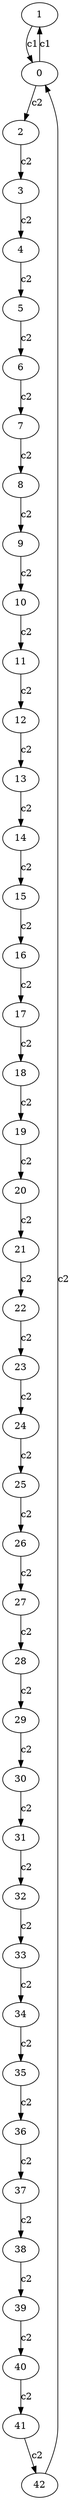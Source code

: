 digraph  {
1;
0;
2;
3;
4;
5;
6;
7;
8;
9;
10;
11;
12;
13;
14;
15;
16;
17;
18;
19;
20;
21;
22;
23;
24;
25;
26;
27;
28;
29;
30;
31;
32;
33;
34;
35;
36;
37;
38;
39;
40;
41;
42;
1 -> 0 [key=0, label=c1];
0 -> 1 [key=0, label=c1];
0 -> 2 [key=0, label=c2];
2 -> 3 [key=0, label=c2];
3 -> 4 [key=0, label=c2];
4 -> 5 [key=0, label=c2];
5 -> 6 [key=0, label=c2];
6 -> 7 [key=0, label=c2];
7 -> 8 [key=0, label=c2];
8 -> 9 [key=0, label=c2];
9 -> 10 [key=0, label=c2];
10 -> 11 [key=0, label=c2];
11 -> 12 [key=0, label=c2];
12 -> 13 [key=0, label=c2];
13 -> 14 [key=0, label=c2];
14 -> 15 [key=0, label=c2];
15 -> 16 [key=0, label=c2];
16 -> 17 [key=0, label=c2];
17 -> 18 [key=0, label=c2];
18 -> 19 [key=0, label=c2];
19 -> 20 [key=0, label=c2];
20 -> 21 [key=0, label=c2];
21 -> 22 [key=0, label=c2];
22 -> 23 [key=0, label=c2];
23 -> 24 [key=0, label=c2];
24 -> 25 [key=0, label=c2];
25 -> 26 [key=0, label=c2];
26 -> 27 [key=0, label=c2];
27 -> 28 [key=0, label=c2];
28 -> 29 [key=0, label=c2];
29 -> 30 [key=0, label=c2];
30 -> 31 [key=0, label=c2];
31 -> 32 [key=0, label=c2];
32 -> 33 [key=0, label=c2];
33 -> 34 [key=0, label=c2];
34 -> 35 [key=0, label=c2];
35 -> 36 [key=0, label=c2];
36 -> 37 [key=0, label=c2];
37 -> 38 [key=0, label=c2];
38 -> 39 [key=0, label=c2];
39 -> 40 [key=0, label=c2];
40 -> 41 [key=0, label=c2];
41 -> 42 [key=0, label=c2];
42 -> 0 [key=0, label=c2];
}
